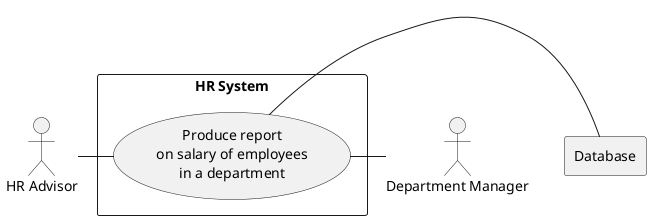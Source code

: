 @startuml

actor HR as "HR Advisor"
actor DepartmentManager as "Department Manager"
rectangle Database

rectangle "HR System" {
    usecase UC2 as "Produce report\non salary of employees\nin a department"

    HR - UC2
    DepartmentManager - UC2
    UC2 - Database
}

@enduml
